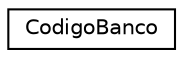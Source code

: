 digraph "Graphical Class Hierarchy"
{
 // LATEX_PDF_SIZE
  edge [fontname="Helvetica",fontsize="10",labelfontname="Helvetica",labelfontsize="10"];
  node [fontname="Helvetica",fontsize="10",shape=record];
  rankdir="LR";
  Node0 [label="CodigoBanco",height=0.2,width=0.4,color="black", fillcolor="white", style="filled",URL="$class_codigo_banco.html",tooltip="Padrão para codificação de códigos de bancos."];
}
